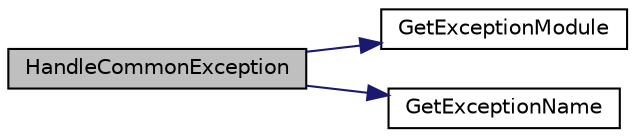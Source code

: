 digraph G
{
  edge [fontname="Helvetica",fontsize="10",labelfontname="Helvetica",labelfontsize="10"];
  node [fontname="Helvetica",fontsize="10",shape=record];
  rankdir="LR";
  Node1 [label="HandleCommonException",height=0.2,width=0.4,color="black", fillcolor="grey75", style="filled" fontcolor="black"];
  Node1 -> Node2 [color="midnightblue",fontsize="10",style="solid",fontname="Helvetica"];
  Node2 [label="GetExceptionModule",height=0.2,width=0.4,color="black", fillcolor="white", style="filled",URL="$backtracer__win32_8cpp.html#aa09531a116f4aedc290bc18f132fa575"];
  Node1 -> Node3 [color="midnightblue",fontsize="10",style="solid",fontname="Helvetica"];
  Node3 [label="GetExceptionName",height=0.2,width=0.4,color="black", fillcolor="white", style="filled",URL="$backtracer__win32_8cpp.html#ae51d1070d5781aaf2ebc2ef812914854"];
}
